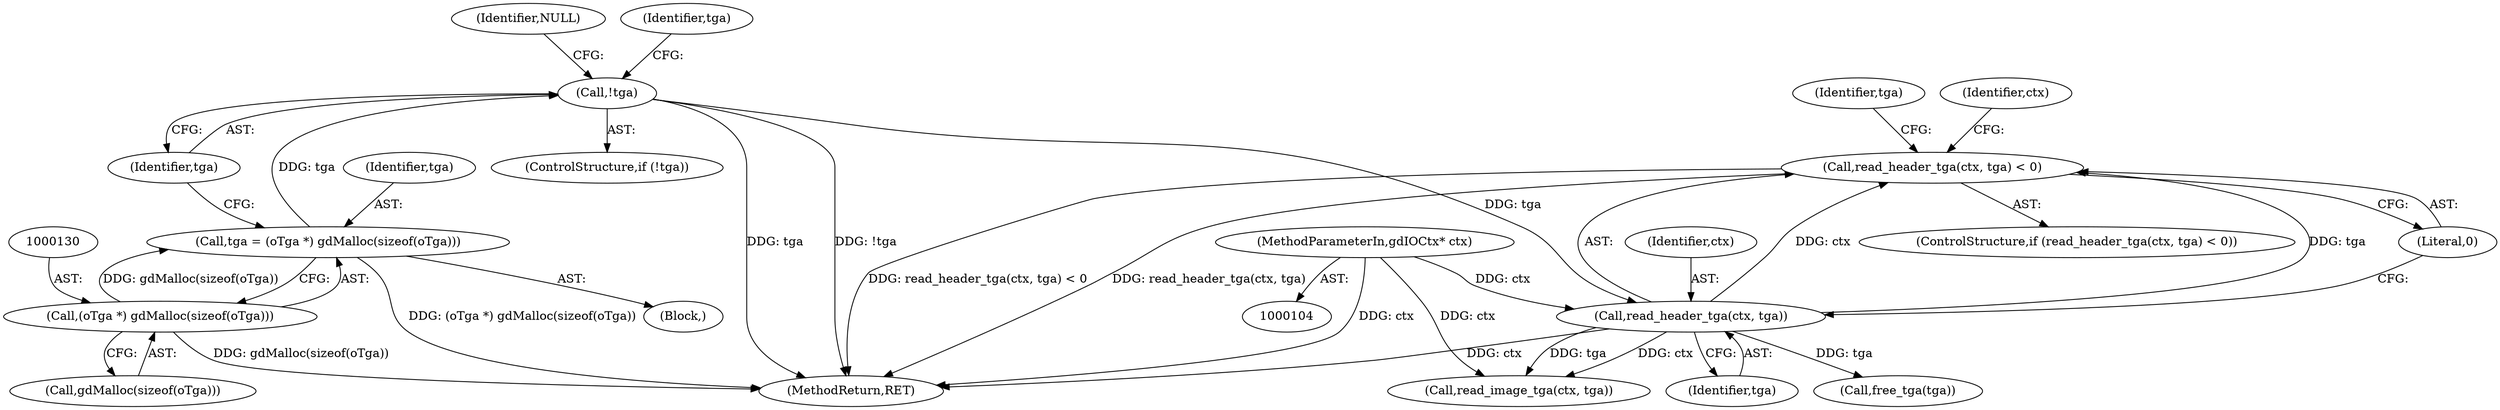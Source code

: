 digraph "0_libgd_10ef1dca63d62433fda13309b4a228782db823f7@API" {
"1000151" [label="(Call,read_header_tga(ctx, tga) < 0)"];
"1000152" [label="(Call,read_header_tga(ctx, tga))"];
"1000105" [label="(MethodParameterIn,gdIOCtx* ctx)"];
"1000135" [label="(Call,!tga)"];
"1000127" [label="(Call,tga = (oTga *) gdMalloc(sizeof(oTga)))"];
"1000129" [label="(Call,(oTga *) gdMalloc(sizeof(oTga)))"];
"1000106" [label="(Block,)"];
"1000164" [label="(Identifier,ctx)"];
"1000139" [label="(Identifier,NULL)"];
"1000357" [label="(MethodReturn,RET)"];
"1000152" [label="(Call,read_header_tga(ctx, tga))"];
"1000128" [label="(Identifier,tga)"];
"1000158" [label="(Identifier,tga)"];
"1000154" [label="(Identifier,tga)"];
"1000151" [label="(Call,read_header_tga(ctx, tga) < 0)"];
"1000150" [label="(ControlStructure,if (read_header_tga(ctx, tga) < 0))"];
"1000136" [label="(Identifier,tga)"];
"1000131" [label="(Call,gdMalloc(sizeof(oTga)))"];
"1000129" [label="(Call,(oTga *) gdMalloc(sizeof(oTga)))"];
"1000153" [label="(Identifier,ctx)"];
"1000142" [label="(Identifier,tga)"];
"1000155" [label="(Literal,0)"];
"1000105" [label="(MethodParameterIn,gdIOCtx* ctx)"];
"1000135" [label="(Call,!tga)"];
"1000157" [label="(Call,free_tga(tga))"];
"1000134" [label="(ControlStructure,if (!tga))"];
"1000127" [label="(Call,tga = (oTga *) gdMalloc(sizeof(oTga)))"];
"1000163" [label="(Call,read_image_tga(ctx, tga))"];
"1000151" -> "1000150"  [label="AST: "];
"1000151" -> "1000155"  [label="CFG: "];
"1000152" -> "1000151"  [label="AST: "];
"1000155" -> "1000151"  [label="AST: "];
"1000158" -> "1000151"  [label="CFG: "];
"1000164" -> "1000151"  [label="CFG: "];
"1000151" -> "1000357"  [label="DDG: read_header_tga(ctx, tga) < 0"];
"1000151" -> "1000357"  [label="DDG: read_header_tga(ctx, tga)"];
"1000152" -> "1000151"  [label="DDG: ctx"];
"1000152" -> "1000151"  [label="DDG: tga"];
"1000152" -> "1000154"  [label="CFG: "];
"1000153" -> "1000152"  [label="AST: "];
"1000154" -> "1000152"  [label="AST: "];
"1000155" -> "1000152"  [label="CFG: "];
"1000152" -> "1000357"  [label="DDG: ctx"];
"1000105" -> "1000152"  [label="DDG: ctx"];
"1000135" -> "1000152"  [label="DDG: tga"];
"1000152" -> "1000157"  [label="DDG: tga"];
"1000152" -> "1000163"  [label="DDG: ctx"];
"1000152" -> "1000163"  [label="DDG: tga"];
"1000105" -> "1000104"  [label="AST: "];
"1000105" -> "1000357"  [label="DDG: ctx"];
"1000105" -> "1000163"  [label="DDG: ctx"];
"1000135" -> "1000134"  [label="AST: "];
"1000135" -> "1000136"  [label="CFG: "];
"1000136" -> "1000135"  [label="AST: "];
"1000139" -> "1000135"  [label="CFG: "];
"1000142" -> "1000135"  [label="CFG: "];
"1000135" -> "1000357"  [label="DDG: !tga"];
"1000135" -> "1000357"  [label="DDG: tga"];
"1000127" -> "1000135"  [label="DDG: tga"];
"1000127" -> "1000106"  [label="AST: "];
"1000127" -> "1000129"  [label="CFG: "];
"1000128" -> "1000127"  [label="AST: "];
"1000129" -> "1000127"  [label="AST: "];
"1000136" -> "1000127"  [label="CFG: "];
"1000127" -> "1000357"  [label="DDG: (oTga *) gdMalloc(sizeof(oTga))"];
"1000129" -> "1000127"  [label="DDG: gdMalloc(sizeof(oTga))"];
"1000129" -> "1000131"  [label="CFG: "];
"1000130" -> "1000129"  [label="AST: "];
"1000131" -> "1000129"  [label="AST: "];
"1000129" -> "1000357"  [label="DDG: gdMalloc(sizeof(oTga))"];
}
